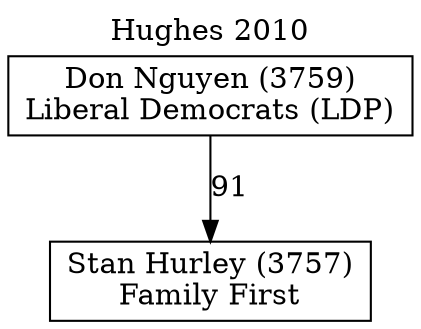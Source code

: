 // House preference flow
digraph "Stan Hurley (3757)_Hughes_2010" {
	graph [label="Hughes 2010" labelloc=t mclimit=10]
	node [shape=box]
	"Stan Hurley (3757)" [label="Stan Hurley (3757)
Family First"]
	"Don Nguyen (3759)" [label="Don Nguyen (3759)
Liberal Democrats (LDP)"]
	"Don Nguyen (3759)" -> "Stan Hurley (3757)" [label=91]
}
